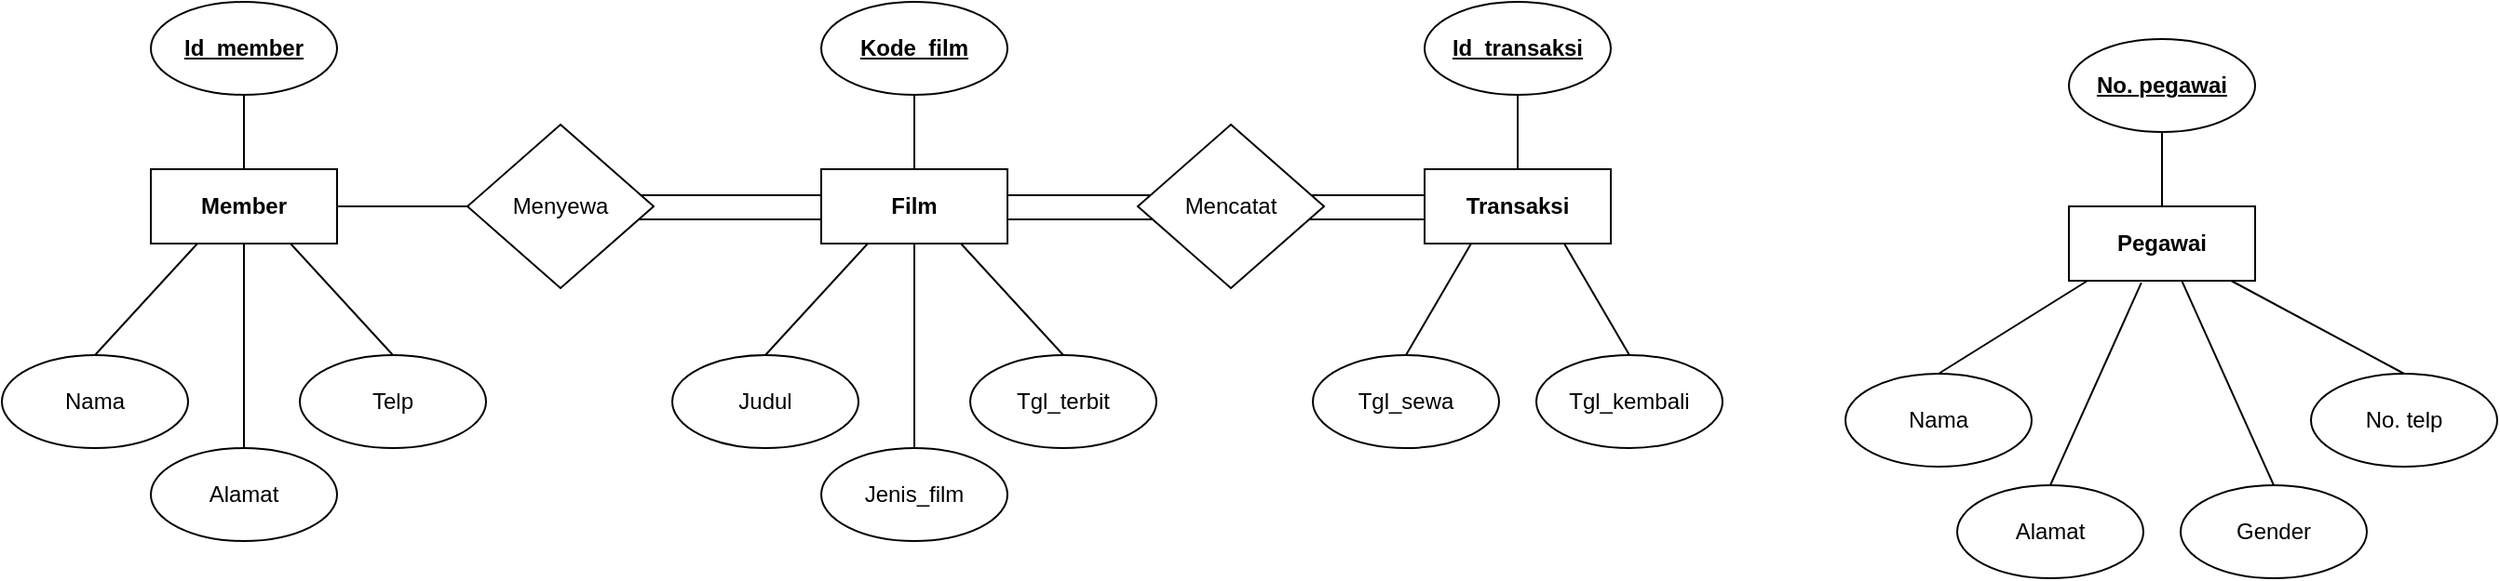 <mxfile version="16.6.4" type="github">
  <diagram id="R2lEEEUBdFMjLlhIrx00" name="Page-1">
    <mxGraphModel dx="1068" dy="452" grid="1" gridSize="10" guides="1" tooltips="1" connect="1" arrows="1" fold="1" page="1" pageScale="1" pageWidth="850" pageHeight="1100" math="0" shadow="0" extFonts="Permanent Marker^https://fonts.googleapis.com/css?family=Permanent+Marker">
      <root>
        <mxCell id="0" />
        <mxCell id="1" parent="0" />
        <mxCell id="IAhGSMrXwPg0kfitmQvQ-53" value="" style="endArrow=none;html=1;rounded=0;entryX=0.4;entryY=0.675;entryDx=0;entryDy=0;entryPerimeter=0;" edge="1" parent="1" target="IAhGSMrXwPg0kfitmQvQ-15">
          <mxGeometry width="50" height="50" relative="1" as="geometry">
            <mxPoint x="850" y="297.03" as="sourcePoint" />
            <mxPoint x="720" y="296.998" as="targetPoint" />
          </mxGeometry>
        </mxCell>
        <mxCell id="IAhGSMrXwPg0kfitmQvQ-54" value="" style="endArrow=none;html=1;rounded=0;entryX=0.6;entryY=0.349;entryDx=0;entryDy=0;entryPerimeter=0;" edge="1" parent="1" target="IAhGSMrXwPg0kfitmQvQ-15">
          <mxGeometry width="50" height="50" relative="1" as="geometry">
            <mxPoint x="840" y="284" as="sourcePoint" />
            <mxPoint x="710" y="283.968" as="targetPoint" />
          </mxGeometry>
        </mxCell>
        <mxCell id="IAhGSMrXwPg0kfitmQvQ-55" value="Mencatat" style="rhombus;whiteSpace=wrap;html=1;" vertex="1" parent="1">
          <mxGeometry x="650" y="246" width="100" height="88" as="geometry" />
        </mxCell>
        <mxCell id="IAhGSMrXwPg0kfitmQvQ-44" value="" style="group" vertex="1" connectable="0" parent="1">
          <mxGeometry x="40" y="180" width="260" height="290" as="geometry" />
        </mxCell>
        <mxCell id="IAhGSMrXwPg0kfitmQvQ-26" value="Member" style="rounded=0;whiteSpace=wrap;html=1;fontStyle=1" vertex="1" parent="IAhGSMrXwPg0kfitmQvQ-44">
          <mxGeometry x="80" y="90" width="100" height="40" as="geometry" />
        </mxCell>
        <mxCell id="IAhGSMrXwPg0kfitmQvQ-27" value="&lt;u&gt;&lt;b&gt;Id_member&lt;/b&gt;&lt;/u&gt;" style="ellipse;whiteSpace=wrap;html=1;rounded=0;" vertex="1" parent="IAhGSMrXwPg0kfitmQvQ-44">
          <mxGeometry x="80" width="100" height="50" as="geometry" />
        </mxCell>
        <mxCell id="IAhGSMrXwPg0kfitmQvQ-28" value="" style="endArrow=none;html=1;rounded=0;entryX=0.5;entryY=1;entryDx=0;entryDy=0;exitX=0.5;exitY=0;exitDx=0;exitDy=0;" edge="1" source="IAhGSMrXwPg0kfitmQvQ-26" target="IAhGSMrXwPg0kfitmQvQ-27" parent="IAhGSMrXwPg0kfitmQvQ-44">
          <mxGeometry width="50" height="50" relative="1" as="geometry">
            <mxPoint x="160" y="110" as="sourcePoint" />
            <mxPoint x="210" y="60" as="targetPoint" />
          </mxGeometry>
        </mxCell>
        <mxCell id="IAhGSMrXwPg0kfitmQvQ-29" value="Alamat" style="ellipse;whiteSpace=wrap;html=1;rounded=0;" vertex="1" parent="IAhGSMrXwPg0kfitmQvQ-44">
          <mxGeometry x="80" y="240" width="100" height="50" as="geometry" />
        </mxCell>
        <mxCell id="IAhGSMrXwPg0kfitmQvQ-30" value="" style="endArrow=none;html=1;rounded=0;exitX=0.5;exitY=1;exitDx=0;exitDy=0;entryX=0.5;entryY=0;entryDx=0;entryDy=0;" edge="1" source="IAhGSMrXwPg0kfitmQvQ-26" target="IAhGSMrXwPg0kfitmQvQ-29" parent="IAhGSMrXwPg0kfitmQvQ-44">
          <mxGeometry width="50" height="50" relative="1" as="geometry">
            <mxPoint x="130" y="260" as="sourcePoint" />
            <mxPoint x="130" y="170" as="targetPoint" />
          </mxGeometry>
        </mxCell>
        <mxCell id="IAhGSMrXwPg0kfitmQvQ-31" value="Nama" style="ellipse;whiteSpace=wrap;html=1;rounded=0;" vertex="1" parent="IAhGSMrXwPg0kfitmQvQ-44">
          <mxGeometry y="190" width="100" height="50" as="geometry" />
        </mxCell>
        <mxCell id="IAhGSMrXwPg0kfitmQvQ-32" value="" style="endArrow=none;html=1;rounded=0;exitX=0.25;exitY=1;exitDx=0;exitDy=0;entryX=0.5;entryY=0;entryDx=0;entryDy=0;" edge="1" source="IAhGSMrXwPg0kfitmQvQ-26" target="IAhGSMrXwPg0kfitmQvQ-31" parent="IAhGSMrXwPg0kfitmQvQ-44">
          <mxGeometry width="50" height="50" relative="1" as="geometry">
            <mxPoint x="10" y="130" as="sourcePoint" />
            <mxPoint x="10" y="180" as="targetPoint" />
          </mxGeometry>
        </mxCell>
        <mxCell id="IAhGSMrXwPg0kfitmQvQ-33" value="" style="endArrow=none;html=1;rounded=0;exitX=0.75;exitY=1;exitDx=0;exitDy=0;entryX=0.5;entryY=0;entryDx=0;entryDy=0;" edge="1" source="IAhGSMrXwPg0kfitmQvQ-26" target="IAhGSMrXwPg0kfitmQvQ-34" parent="IAhGSMrXwPg0kfitmQvQ-44">
          <mxGeometry width="50" height="50" relative="1" as="geometry">
            <mxPoint x="225" y="130" as="sourcePoint" />
            <mxPoint x="250" y="170" as="targetPoint" />
          </mxGeometry>
        </mxCell>
        <mxCell id="IAhGSMrXwPg0kfitmQvQ-34" value="Telp" style="ellipse;whiteSpace=wrap;html=1;rounded=0;" vertex="1" parent="IAhGSMrXwPg0kfitmQvQ-44">
          <mxGeometry x="160" y="190" width="100" height="50" as="geometry" />
        </mxCell>
        <mxCell id="IAhGSMrXwPg0kfitmQvQ-46" value="" style="group" vertex="1" connectable="0" parent="1">
          <mxGeometry x="740" y="180" width="220" height="240" as="geometry" />
        </mxCell>
        <mxCell id="IAhGSMrXwPg0kfitmQvQ-35" value="Transaksi" style="rounded=0;whiteSpace=wrap;html=1;fontStyle=1" vertex="1" parent="IAhGSMrXwPg0kfitmQvQ-46">
          <mxGeometry x="64" y="90" width="100" height="40" as="geometry" />
        </mxCell>
        <mxCell id="IAhGSMrXwPg0kfitmQvQ-36" value="&lt;u&gt;&lt;b&gt;Id_transaksi&lt;/b&gt;&lt;/u&gt;" style="ellipse;whiteSpace=wrap;html=1;rounded=0;" vertex="1" parent="IAhGSMrXwPg0kfitmQvQ-46">
          <mxGeometry x="64" width="100" height="50" as="geometry" />
        </mxCell>
        <mxCell id="IAhGSMrXwPg0kfitmQvQ-37" value="" style="endArrow=none;html=1;rounded=0;entryX=0.5;entryY=1;entryDx=0;entryDy=0;exitX=0.5;exitY=0;exitDx=0;exitDy=0;" edge="1" source="IAhGSMrXwPg0kfitmQvQ-35" target="IAhGSMrXwPg0kfitmQvQ-36" parent="IAhGSMrXwPg0kfitmQvQ-46">
          <mxGeometry width="50" height="50" relative="1" as="geometry">
            <mxPoint x="144" y="110" as="sourcePoint" />
            <mxPoint x="194" y="60" as="targetPoint" />
          </mxGeometry>
        </mxCell>
        <mxCell id="IAhGSMrXwPg0kfitmQvQ-40" value="Tgl_sewa" style="ellipse;whiteSpace=wrap;html=1;rounded=0;" vertex="1" parent="IAhGSMrXwPg0kfitmQvQ-46">
          <mxGeometry x="4" y="190" width="100" height="50" as="geometry" />
        </mxCell>
        <mxCell id="IAhGSMrXwPg0kfitmQvQ-41" value="" style="endArrow=none;html=1;rounded=0;exitX=0.25;exitY=1;exitDx=0;exitDy=0;entryX=0.5;entryY=0;entryDx=0;entryDy=0;" edge="1" source="IAhGSMrXwPg0kfitmQvQ-35" target="IAhGSMrXwPg0kfitmQvQ-40" parent="IAhGSMrXwPg0kfitmQvQ-46">
          <mxGeometry width="50" height="50" relative="1" as="geometry">
            <mxPoint x="-6" y="130" as="sourcePoint" />
            <mxPoint x="-6" y="180" as="targetPoint" />
          </mxGeometry>
        </mxCell>
        <mxCell id="IAhGSMrXwPg0kfitmQvQ-42" value="" style="endArrow=none;html=1;rounded=0;exitX=0.75;exitY=1;exitDx=0;exitDy=0;entryX=0.5;entryY=0;entryDx=0;entryDy=0;" edge="1" source="IAhGSMrXwPg0kfitmQvQ-35" target="IAhGSMrXwPg0kfitmQvQ-43" parent="IAhGSMrXwPg0kfitmQvQ-46">
          <mxGeometry width="50" height="50" relative="1" as="geometry">
            <mxPoint x="209" y="130" as="sourcePoint" />
            <mxPoint x="234" y="170" as="targetPoint" />
          </mxGeometry>
        </mxCell>
        <mxCell id="IAhGSMrXwPg0kfitmQvQ-43" value="Tgl_kembali" style="ellipse;whiteSpace=wrap;html=1;rounded=0;" vertex="1" parent="IAhGSMrXwPg0kfitmQvQ-46">
          <mxGeometry x="124" y="190" width="100" height="50" as="geometry" />
        </mxCell>
        <mxCell id="IAhGSMrXwPg0kfitmQvQ-47" value="" style="group" vertex="1" connectable="0" parent="1">
          <mxGeometry x="1030" y="200" width="350" height="290" as="geometry" />
        </mxCell>
        <mxCell id="IAhGSMrXwPg0kfitmQvQ-1" value="Pegawai" style="rounded=0;whiteSpace=wrap;html=1;fontStyle=1" vertex="1" parent="IAhGSMrXwPg0kfitmQvQ-47">
          <mxGeometry x="120" y="90" width="100" height="40" as="geometry" />
        </mxCell>
        <mxCell id="IAhGSMrXwPg0kfitmQvQ-2" value="&lt;u&gt;&lt;b&gt;No. pegawai&lt;/b&gt;&lt;/u&gt;" style="ellipse;whiteSpace=wrap;html=1;rounded=0;" vertex="1" parent="IAhGSMrXwPg0kfitmQvQ-47">
          <mxGeometry x="120" width="100" height="50" as="geometry" />
        </mxCell>
        <mxCell id="IAhGSMrXwPg0kfitmQvQ-4" value="" style="endArrow=none;html=1;rounded=0;entryX=0.5;entryY=1;entryDx=0;entryDy=0;exitX=0.5;exitY=0;exitDx=0;exitDy=0;" edge="1" parent="IAhGSMrXwPg0kfitmQvQ-47" source="IAhGSMrXwPg0kfitmQvQ-1" target="IAhGSMrXwPg0kfitmQvQ-2">
          <mxGeometry width="50" height="50" relative="1" as="geometry">
            <mxPoint x="200" y="110" as="sourcePoint" />
            <mxPoint x="250" y="60" as="targetPoint" />
          </mxGeometry>
        </mxCell>
        <mxCell id="IAhGSMrXwPg0kfitmQvQ-7" value="Alamat" style="ellipse;whiteSpace=wrap;html=1;rounded=0;" vertex="1" parent="IAhGSMrXwPg0kfitmQvQ-47">
          <mxGeometry x="60" y="240" width="100" height="50" as="geometry" />
        </mxCell>
        <mxCell id="IAhGSMrXwPg0kfitmQvQ-8" value="" style="endArrow=none;html=1;rounded=0;exitX=0.389;exitY=1.027;exitDx=0;exitDy=0;exitPerimeter=0;entryX=0.5;entryY=0;entryDx=0;entryDy=0;" edge="1" target="IAhGSMrXwPg0kfitmQvQ-7" parent="IAhGSMrXwPg0kfitmQvQ-47" source="IAhGSMrXwPg0kfitmQvQ-1">
          <mxGeometry width="50" height="50" relative="1" as="geometry">
            <mxPoint x="170" y="260" as="sourcePoint" />
            <mxPoint x="170" y="170" as="targetPoint" />
          </mxGeometry>
        </mxCell>
        <mxCell id="IAhGSMrXwPg0kfitmQvQ-9" value="Nama" style="ellipse;whiteSpace=wrap;html=1;rounded=0;" vertex="1" parent="IAhGSMrXwPg0kfitmQvQ-47">
          <mxGeometry y="180" width="100" height="50" as="geometry" />
        </mxCell>
        <mxCell id="IAhGSMrXwPg0kfitmQvQ-10" value="" style="endArrow=none;html=1;rounded=0;exitX=0.1;exitY=1;exitDx=0;exitDy=0;exitPerimeter=0;entryX=0.5;entryY=0;entryDx=0;entryDy=0;" edge="1" target="IAhGSMrXwPg0kfitmQvQ-9" parent="IAhGSMrXwPg0kfitmQvQ-47" source="IAhGSMrXwPg0kfitmQvQ-1">
          <mxGeometry width="50" height="50" relative="1" as="geometry">
            <mxPoint x="50" y="130" as="sourcePoint" />
            <mxPoint x="50" y="180" as="targetPoint" />
          </mxGeometry>
        </mxCell>
        <mxCell id="IAhGSMrXwPg0kfitmQvQ-11" value="No. telp" style="ellipse;whiteSpace=wrap;html=1;rounded=0;" vertex="1" parent="IAhGSMrXwPg0kfitmQvQ-47">
          <mxGeometry x="250" y="180" width="100" height="50" as="geometry" />
        </mxCell>
        <mxCell id="IAhGSMrXwPg0kfitmQvQ-12" value="" style="endArrow=none;html=1;rounded=0;entryX=0.5;entryY=0;entryDx=0;entryDy=0;" edge="1" target="IAhGSMrXwPg0kfitmQvQ-11" parent="IAhGSMrXwPg0kfitmQvQ-47" source="IAhGSMrXwPg0kfitmQvQ-1">
          <mxGeometry width="50" height="50" relative="1" as="geometry">
            <mxPoint x="395" y="130" as="sourcePoint" />
            <mxPoint x="300" y="170" as="targetPoint" />
          </mxGeometry>
        </mxCell>
        <mxCell id="IAhGSMrXwPg0kfitmQvQ-13" value="" style="endArrow=none;html=1;rounded=0;exitX=0.607;exitY=1.005;exitDx=0;exitDy=0;exitPerimeter=0;entryX=0.5;entryY=0;entryDx=0;entryDy=0;" edge="1" target="IAhGSMrXwPg0kfitmQvQ-14" parent="IAhGSMrXwPg0kfitmQvQ-47" source="IAhGSMrXwPg0kfitmQvQ-1">
          <mxGeometry width="50" height="50" relative="1" as="geometry">
            <mxPoint x="265" y="130" as="sourcePoint" />
            <mxPoint x="290" y="170" as="targetPoint" />
          </mxGeometry>
        </mxCell>
        <mxCell id="IAhGSMrXwPg0kfitmQvQ-14" value="Gender" style="ellipse;whiteSpace=wrap;html=1;rounded=0;" vertex="1" parent="IAhGSMrXwPg0kfitmQvQ-47">
          <mxGeometry x="180" y="240" width="100" height="50" as="geometry" />
        </mxCell>
        <mxCell id="IAhGSMrXwPg0kfitmQvQ-49" value="" style="endArrow=none;html=1;rounded=0;entryX=1;entryY=0.5;entryDx=0;entryDy=0;exitX=0;exitY=0.5;exitDx=0;exitDy=0;" edge="1" parent="1" source="IAhGSMrXwPg0kfitmQvQ-48" target="IAhGSMrXwPg0kfitmQvQ-26">
          <mxGeometry width="50" height="50" relative="1" as="geometry">
            <mxPoint x="510" y="350" as="sourcePoint" />
            <mxPoint x="560" y="300" as="targetPoint" />
          </mxGeometry>
        </mxCell>
        <mxCell id="IAhGSMrXwPg0kfitmQvQ-45" value="" style="group" vertex="1" connectable="0" parent="1">
          <mxGeometry x="400" y="180" width="260" height="290" as="geometry" />
        </mxCell>
        <mxCell id="IAhGSMrXwPg0kfitmQvQ-51" value="" style="endArrow=none;html=1;rounded=0;entryX=0.7;entryY=0.386;entryDx=0;entryDy=0;entryPerimeter=0;" edge="1" parent="IAhGSMrXwPg0kfitmQvQ-45">
          <mxGeometry width="50" height="50" relative="1" as="geometry">
            <mxPoint x="100" y="117.03" as="sourcePoint" />
            <mxPoint x="-30" y="116.998" as="targetPoint" />
          </mxGeometry>
        </mxCell>
        <mxCell id="IAhGSMrXwPg0kfitmQvQ-50" value="" style="endArrow=none;html=1;rounded=0;entryX=0.7;entryY=0.386;entryDx=0;entryDy=0;entryPerimeter=0;" edge="1" parent="IAhGSMrXwPg0kfitmQvQ-45">
          <mxGeometry width="50" height="50" relative="1" as="geometry">
            <mxPoint x="90" y="104" as="sourcePoint" />
            <mxPoint x="-40" y="103.968" as="targetPoint" />
          </mxGeometry>
        </mxCell>
        <mxCell id="IAhGSMrXwPg0kfitmQvQ-15" value="Film" style="rounded=0;whiteSpace=wrap;html=1;fontStyle=1" vertex="1" parent="IAhGSMrXwPg0kfitmQvQ-45">
          <mxGeometry x="80" y="90" width="100" height="40" as="geometry" />
        </mxCell>
        <mxCell id="IAhGSMrXwPg0kfitmQvQ-16" value="&lt;u&gt;&lt;b&gt;Kode_film&lt;/b&gt;&lt;/u&gt;" style="ellipse;whiteSpace=wrap;html=1;rounded=0;" vertex="1" parent="IAhGSMrXwPg0kfitmQvQ-45">
          <mxGeometry x="80" width="100" height="50" as="geometry" />
        </mxCell>
        <mxCell id="IAhGSMrXwPg0kfitmQvQ-17" value="" style="endArrow=none;html=1;rounded=0;entryX=0.5;entryY=1;entryDx=0;entryDy=0;exitX=0.5;exitY=0;exitDx=0;exitDy=0;" edge="1" source="IAhGSMrXwPg0kfitmQvQ-15" target="IAhGSMrXwPg0kfitmQvQ-16" parent="IAhGSMrXwPg0kfitmQvQ-45">
          <mxGeometry width="50" height="50" relative="1" as="geometry">
            <mxPoint x="160" y="110" as="sourcePoint" />
            <mxPoint x="210" y="60" as="targetPoint" />
          </mxGeometry>
        </mxCell>
        <mxCell id="IAhGSMrXwPg0kfitmQvQ-18" value="Jenis_film" style="ellipse;whiteSpace=wrap;html=1;rounded=0;" vertex="1" parent="IAhGSMrXwPg0kfitmQvQ-45">
          <mxGeometry x="80" y="240" width="100" height="50" as="geometry" />
        </mxCell>
        <mxCell id="IAhGSMrXwPg0kfitmQvQ-19" value="" style="endArrow=none;html=1;rounded=0;exitX=0.5;exitY=1;exitDx=0;exitDy=0;entryX=0.5;entryY=0;entryDx=0;entryDy=0;" edge="1" source="IAhGSMrXwPg0kfitmQvQ-15" target="IAhGSMrXwPg0kfitmQvQ-18" parent="IAhGSMrXwPg0kfitmQvQ-45">
          <mxGeometry width="50" height="50" relative="1" as="geometry">
            <mxPoint x="130" y="260" as="sourcePoint" />
            <mxPoint x="130" y="170" as="targetPoint" />
          </mxGeometry>
        </mxCell>
        <mxCell id="IAhGSMrXwPg0kfitmQvQ-20" value="Judul" style="ellipse;whiteSpace=wrap;html=1;rounded=0;" vertex="1" parent="IAhGSMrXwPg0kfitmQvQ-45">
          <mxGeometry y="190" width="100" height="50" as="geometry" />
        </mxCell>
        <mxCell id="IAhGSMrXwPg0kfitmQvQ-21" value="" style="endArrow=none;html=1;rounded=0;exitX=0.25;exitY=1;exitDx=0;exitDy=0;entryX=0.5;entryY=0;entryDx=0;entryDy=0;" edge="1" source="IAhGSMrXwPg0kfitmQvQ-15" parent="IAhGSMrXwPg0kfitmQvQ-45" target="IAhGSMrXwPg0kfitmQvQ-20">
          <mxGeometry width="50" height="50" relative="1" as="geometry">
            <mxPoint x="10" y="130" as="sourcePoint" />
            <mxPoint x="10" y="180" as="targetPoint" />
          </mxGeometry>
        </mxCell>
        <mxCell id="IAhGSMrXwPg0kfitmQvQ-24" value="" style="endArrow=none;html=1;rounded=0;exitX=0.75;exitY=1;exitDx=0;exitDy=0;entryX=0.5;entryY=0;entryDx=0;entryDy=0;" edge="1" source="IAhGSMrXwPg0kfitmQvQ-15" target="IAhGSMrXwPg0kfitmQvQ-25" parent="IAhGSMrXwPg0kfitmQvQ-45">
          <mxGeometry width="50" height="50" relative="1" as="geometry">
            <mxPoint x="225" y="130" as="sourcePoint" />
            <mxPoint x="250" y="170" as="targetPoint" />
          </mxGeometry>
        </mxCell>
        <mxCell id="IAhGSMrXwPg0kfitmQvQ-25" value="Tgl_terbit" style="ellipse;whiteSpace=wrap;html=1;rounded=0;" vertex="1" parent="IAhGSMrXwPg0kfitmQvQ-45">
          <mxGeometry x="160" y="190" width="100" height="50" as="geometry" />
        </mxCell>
        <mxCell id="IAhGSMrXwPg0kfitmQvQ-48" value="Menyewa" style="rhombus;whiteSpace=wrap;html=1;" vertex="1" parent="1">
          <mxGeometry x="290" y="246" width="100" height="88" as="geometry" />
        </mxCell>
      </root>
    </mxGraphModel>
  </diagram>
</mxfile>
